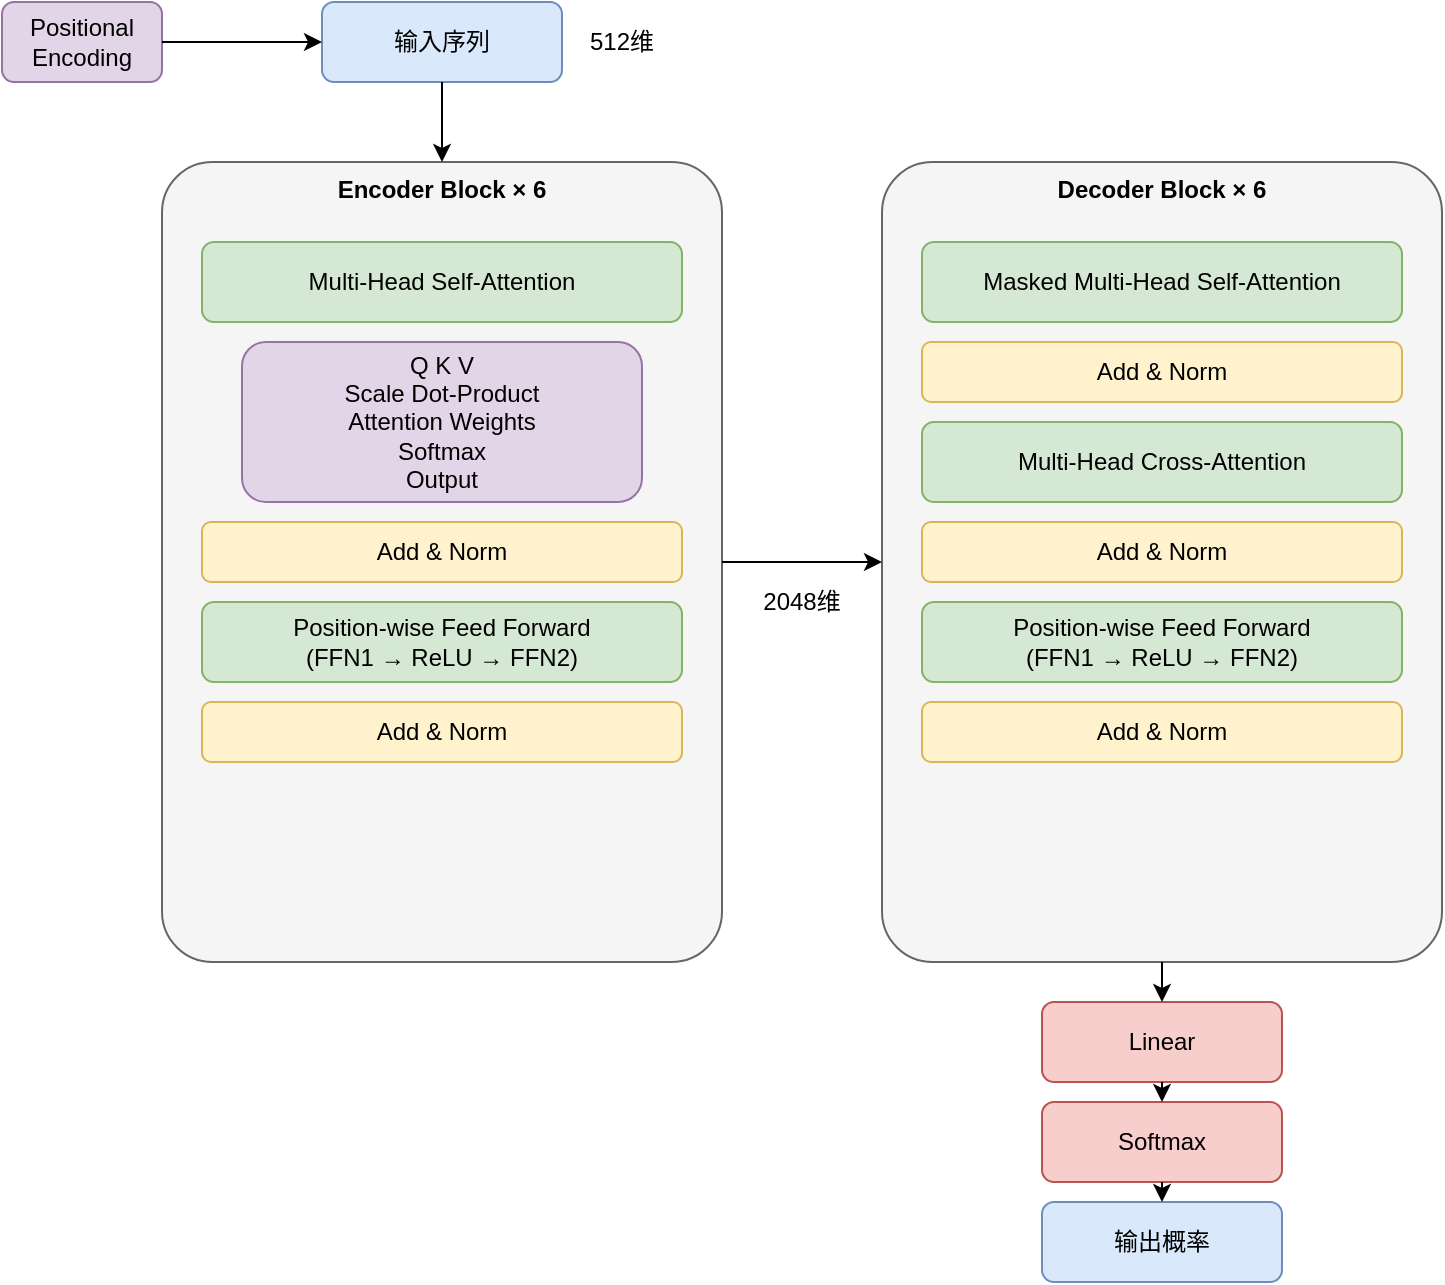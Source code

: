 <mxfile>
    <diagram id="Transformer-Architecture" name="Page-1">
        <mxGraphModel dx="880" dy="576" grid="1" gridSize="10" guides="1" tooltips="1" connect="1" arrows="1" fold="1" page="1" pageScale="1" pageWidth="1400" pageHeight="1000" math="0" shadow="0">
            <root>
                <mxCell id="0"/>
                <mxCell id="1" parent="0"/>
                <mxCell id="2" value="输入序列" style="rounded=1;whiteSpace=wrap;html=1;fillColor=#dae8fc;strokeColor=#6c8ebf;" vertex="1" parent="1">
                    <mxGeometry x="200" y="40" width="120" height="40" as="geometry"/>
                </mxCell>
                <mxCell id="3" value="Encoder Block × 6" style="rounded=1;whiteSpace=wrap;html=1;fillColor=#f5f5f5;strokeColor=#666666;verticalAlign=top;fontStyle=1;arcSize=9;" vertex="1" parent="1">
                    <mxGeometry x="120" y="120" width="280" height="400" as="geometry"/>
                </mxCell>
                <mxCell id="4" value="Multi-Head Self-Attention" style="rounded=1;whiteSpace=wrap;html=1;fillColor=#d5e8d4;strokeColor=#82b366;" vertex="1" parent="1">
                    <mxGeometry x="140" y="160" width="240" height="40" as="geometry"/>
                </mxCell>
                <mxCell id="5" value="Q K V&#xa;Scale Dot-Product&#xa;Attention Weights&#xa;Softmax&#xa;Output" style="rounded=1;whiteSpace=wrap;html=1;fillColor=#e1d5e7;strokeColor=#9673a6;" vertex="1" parent="1">
                    <mxGeometry x="160" y="210" width="200" height="80" as="geometry"/>
                </mxCell>
                <mxCell id="6" value="Add &amp; Norm" style="rounded=1;whiteSpace=wrap;html=1;fillColor=#fff2cc;strokeColor=#d6b656;" vertex="1" parent="1">
                    <mxGeometry x="140" y="300" width="240" height="30" as="geometry"/>
                </mxCell>
                <mxCell id="7" value="Position-wise Feed Forward&#xa;(FFN1 → ReLU → FFN2)" style="rounded=1;whiteSpace=wrap;html=1;fillColor=#d5e8d4;strokeColor=#82b366;" vertex="1" parent="1">
                    <mxGeometry x="140" y="340" width="240" height="40" as="geometry"/>
                </mxCell>
                <mxCell id="8" value="Add &amp; Norm" style="rounded=1;whiteSpace=wrap;html=1;fillColor=#fff2cc;strokeColor=#d6b656;" vertex="1" parent="1">
                    <mxGeometry x="140" y="390" width="240" height="30" as="geometry"/>
                </mxCell>
                <mxCell id="9" value="Decoder Block × 6" style="rounded=1;whiteSpace=wrap;html=1;fillColor=#f5f5f5;strokeColor=#666666;verticalAlign=top;fontStyle=1;arcSize=9;" vertex="1" parent="1">
                    <mxGeometry x="480" y="120" width="280" height="400" as="geometry"/>
                </mxCell>
                <mxCell id="10" value="Masked Multi-Head Self-Attention" style="rounded=1;whiteSpace=wrap;html=1;fillColor=#d5e8d4;strokeColor=#82b366;" vertex="1" parent="1">
                    <mxGeometry x="500" y="160" width="240" height="40" as="geometry"/>
                </mxCell>
                <mxCell id="11" value="Add &amp; Norm" style="rounded=1;whiteSpace=wrap;html=1;fillColor=#fff2cc;strokeColor=#d6b656;" vertex="1" parent="1">
                    <mxGeometry x="500" y="210" width="240" height="30" as="geometry"/>
                </mxCell>
                <mxCell id="12" value="Multi-Head Cross-Attention" style="rounded=1;whiteSpace=wrap;html=1;fillColor=#d5e8d4;strokeColor=#82b366;" vertex="1" parent="1">
                    <mxGeometry x="500" y="250" width="240" height="40" as="geometry"/>
                </mxCell>
                <mxCell id="13" value="Add &amp; Norm" style="rounded=1;whiteSpace=wrap;html=1;fillColor=#fff2cc;strokeColor=#d6b656;" vertex="1" parent="1">
                    <mxGeometry x="500" y="300" width="240" height="30" as="geometry"/>
                </mxCell>
                <mxCell id="14" value="Position-wise Feed Forward&#xa;(FFN1 → ReLU → FFN2)" style="rounded=1;whiteSpace=wrap;html=1;fillColor=#d5e8d4;strokeColor=#82b366;" vertex="1" parent="1">
                    <mxGeometry x="500" y="340" width="240" height="40" as="geometry"/>
                </mxCell>
                <mxCell id="15" value="Add &amp; Norm" style="rounded=1;whiteSpace=wrap;html=1;fillColor=#fff2cc;strokeColor=#d6b656;" vertex="1" parent="1">
                    <mxGeometry x="500" y="390" width="240" height="30" as="geometry"/>
                </mxCell>
                <mxCell id="16" value="Linear" style="rounded=1;whiteSpace=wrap;html=1;fillColor=#f8cecc;strokeColor=#b85450;" vertex="1" parent="1">
                    <mxGeometry x="560" y="540" width="120" height="40" as="geometry"/>
                </mxCell>
                <mxCell id="17" value="Softmax" style="rounded=1;whiteSpace=wrap;html=1;fillColor=#f8cecc;strokeColor=#b85450;" vertex="1" parent="1">
                    <mxGeometry x="560" y="590" width="120" height="40" as="geometry"/>
                </mxCell>
                <mxCell id="18" value="输出概率" style="rounded=1;whiteSpace=wrap;html=1;fillColor=#dae8fc;strokeColor=#6c8ebf;" vertex="1" parent="1">
                    <mxGeometry x="560" y="640" width="120" height="40" as="geometry"/>
                </mxCell>
                <mxCell id="19" value="Positional&#xa;Encoding" style="rounded=1;whiteSpace=wrap;html=1;fillColor=#e1d5e7;strokeColor=#9673a6;" vertex="1" parent="1">
                    <mxGeometry x="40" y="40" width="80" height="40" as="geometry"/>
                </mxCell>
                <mxCell id="20" value="512维" style="text;html=1;strokeColor=none;fillColor=none;align=center;verticalAlign=middle;whiteSpace=wrap;rounded=0;" vertex="1" parent="1">
                    <mxGeometry x="320" y="50" width="60" height="20" as="geometry"/>
                </mxCell>
                <mxCell id="21" value="2048维" style="text;html=1;strokeColor=none;fillColor=none;align=center;verticalAlign=middle;whiteSpace=wrap;rounded=0;" vertex="1" parent="1">
                    <mxGeometry x="410" y="330" width="60" height="20" as="geometry"/>
                </mxCell>
                <mxCell id="22" value="" style="endArrow=classic;html=1;exitX=1;exitY=0.5;exitDx=0;exitDy=0;entryX=0;entryY=0.5;entryDx=0;entryDy=0;" edge="1" parent="1" source="19" target="2">
                    <mxGeometry width="50" height="50" relative="1" as="geometry"/>
                </mxCell>
                <mxCell id="23" value="" style="endArrow=classic;html=1;exitX=0.5;exitY=1;exitDx=0;exitDy=0;entryX=0.5;entryY=0;entryDx=0;entryDy=0;" edge="1" parent="1" source="2" target="3">
                    <mxGeometry width="50" height="50" relative="1" as="geometry"/>
                </mxCell>
                <mxCell id="24" value="" style="endArrow=classic;html=1;exitX=1;exitY=0.5;exitDx=0;exitDy=0;entryX=0;entryY=0.5;entryDx=0;entryDy=0;" edge="1" parent="1" source="3" target="9">
                    <mxGeometry width="50" height="50" relative="1" as="geometry"/>
                </mxCell>
                <mxCell id="25" value="" style="endArrow=classic;html=1;exitX=0.5;exitY=1;exitDx=0;exitDy=0;entryX=0.5;entryY=0;entryDx=0;entryDy=0;" edge="1" parent="1" source="9" target="16">
                    <mxGeometry width="50" height="50" relative="1" as="geometry"/>
                </mxCell>
                <mxCell id="26" value="" style="endArrow=classic;html=1;exitX=0.5;exitY=1;exitDx=0;exitDy=0;entryX=0.5;entryY=0;entryDx=0;entryDy=0;" edge="1" parent="1" source="16" target="17">
                    <mxGeometry width="50" height="50" relative="1" as="geometry"/>
                </mxCell>
                <mxCell id="27" value="" style="endArrow=classic;html=1;exitX=0.5;exitY=1;exitDx=0;exitDy=0;entryX=0.5;entryY=0;entryDx=0;entryDy=0;" edge="1" parent="1" source="17" target="18">
                    <mxGeometry width="50" height="50" relative="1" as="geometry"/>
                </mxCell>
            </root>
        </mxGraphModel>
    </diagram>
</mxfile> 